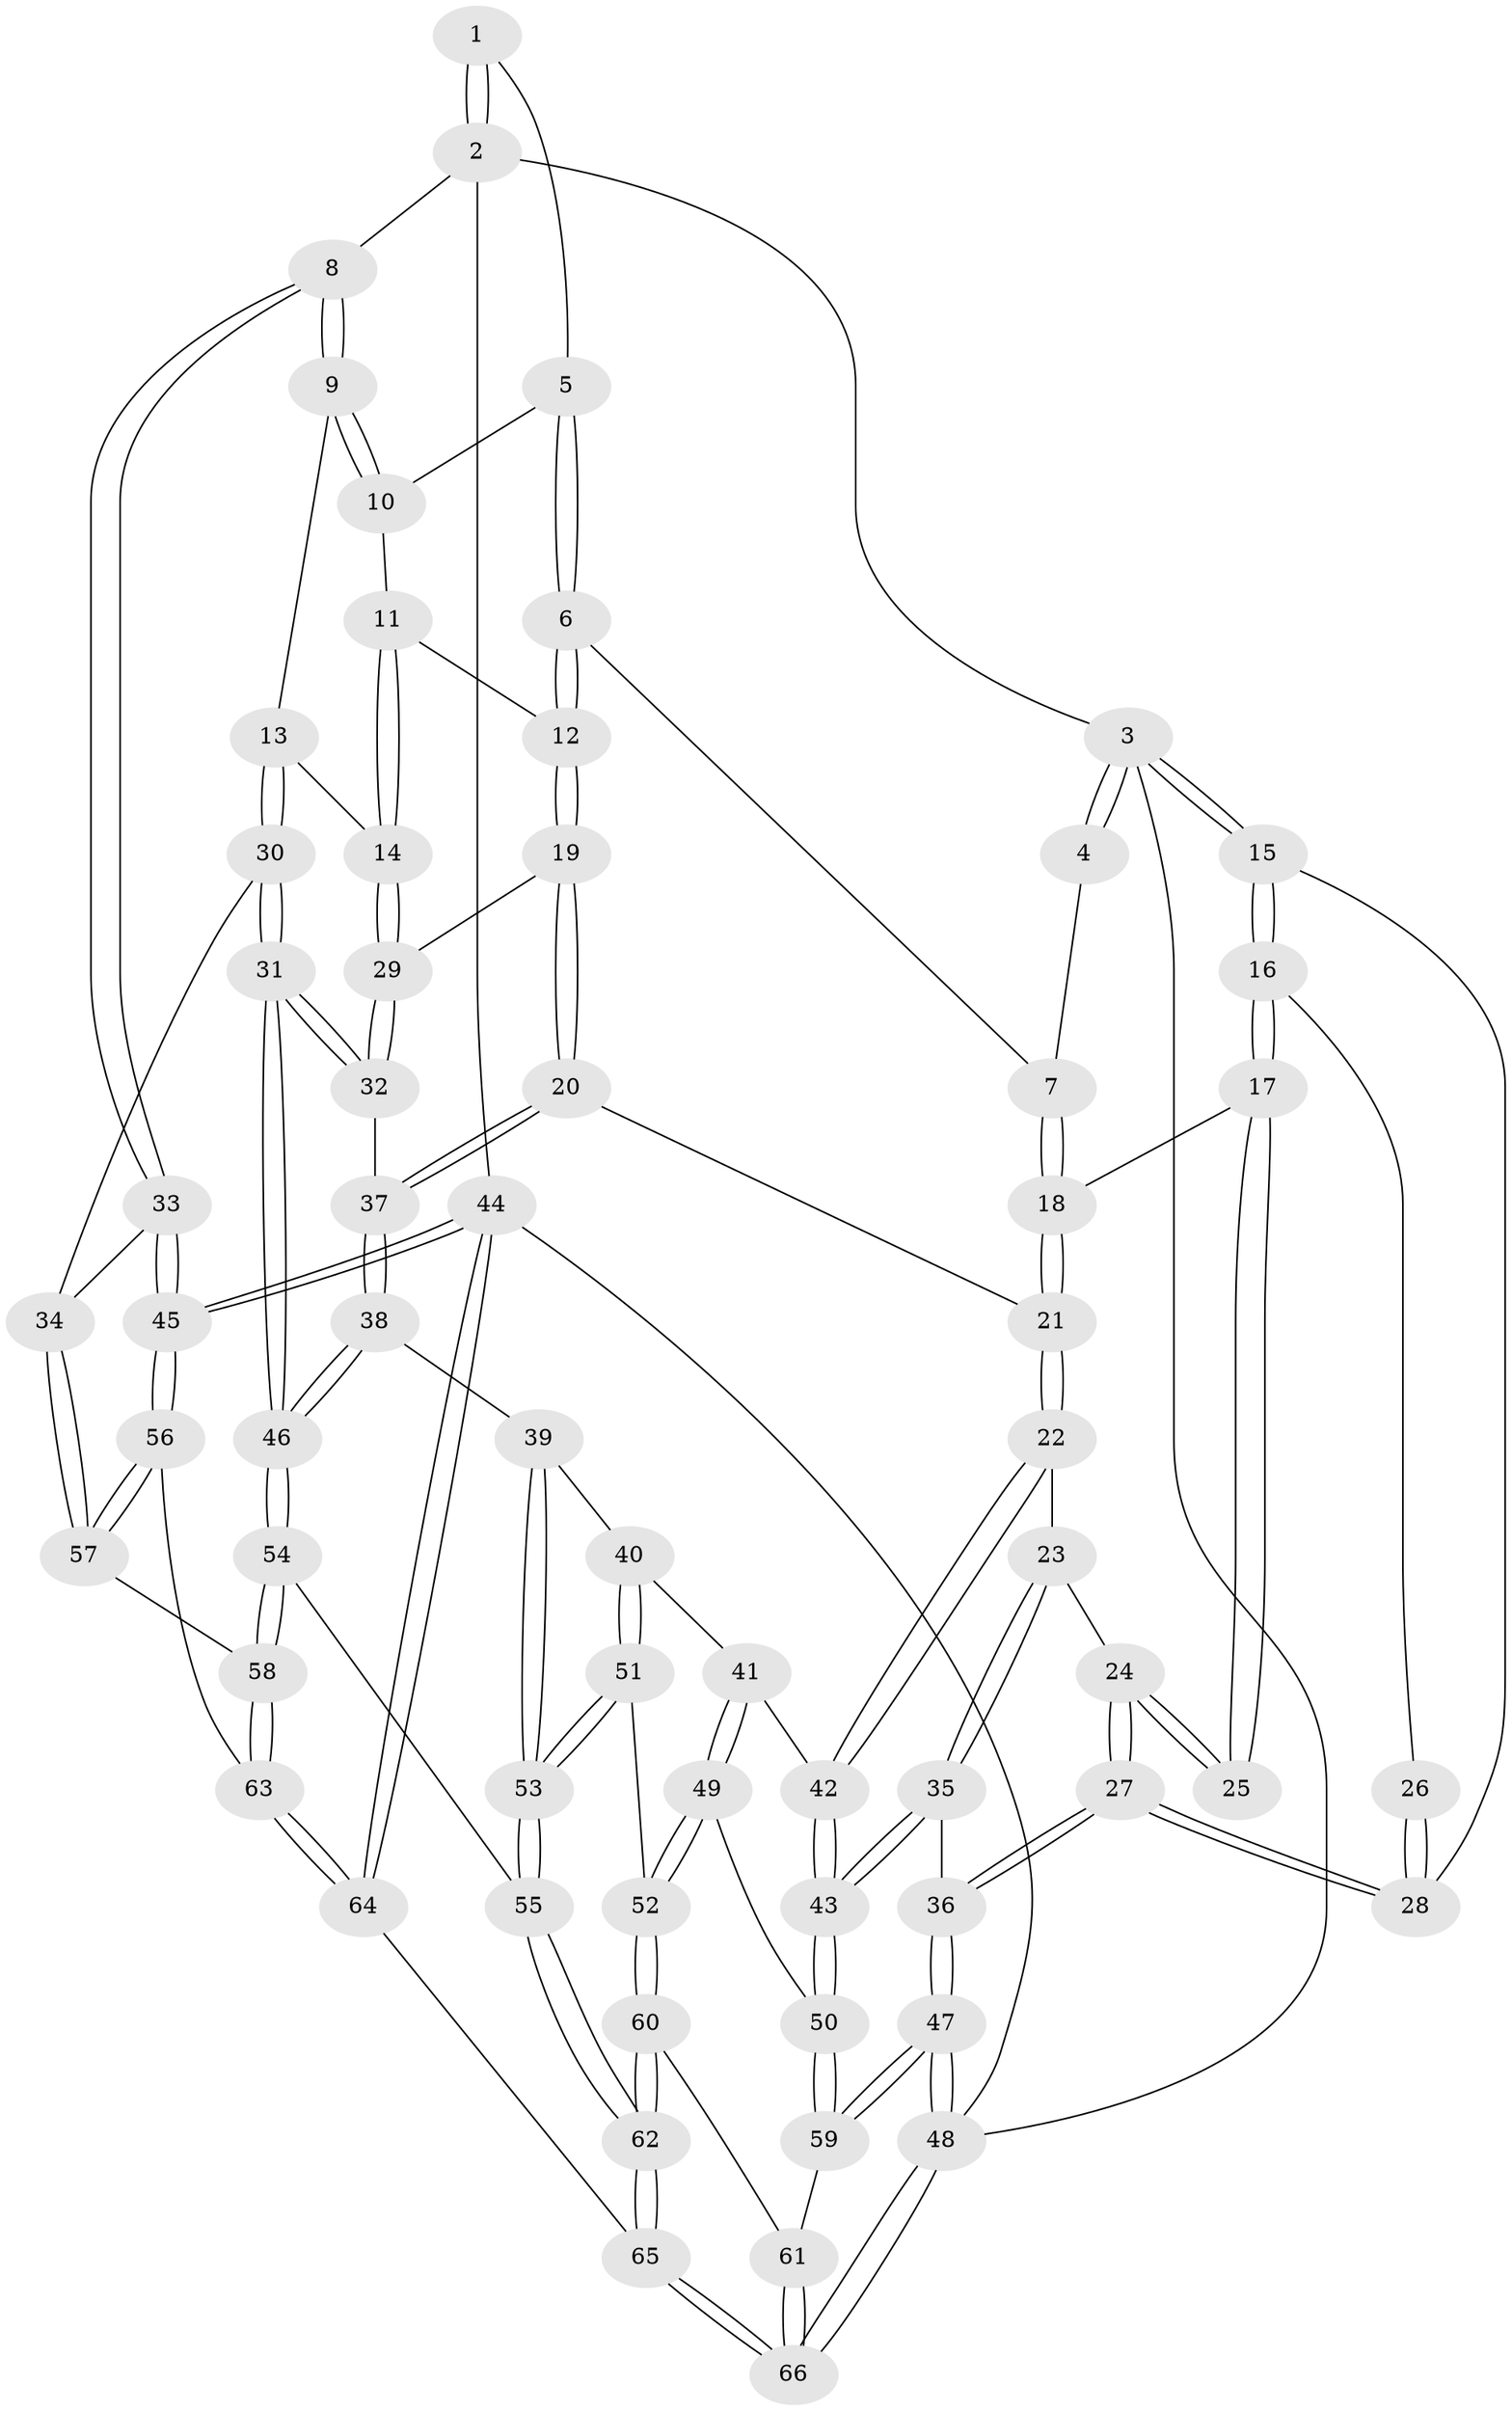 // Generated by graph-tools (version 1.1) at 2025/17/03/09/25 04:17:04]
// undirected, 66 vertices, 162 edges
graph export_dot {
graph [start="1"]
  node [color=gray90,style=filled];
  1 [pos="+0.7149264428057346+0"];
  2 [pos="+1+0"];
  3 [pos="+0+0"];
  4 [pos="+0.3843082185909793+0"];
  5 [pos="+0.6516396372126281+0.010613807340936133"];
  6 [pos="+0.5975449869599059+0.10039225725075901"];
  7 [pos="+0.333212104195054+0.08128590606238964"];
  8 [pos="+1+0.2169688246939271"];
  9 [pos="+0.8289899685854994+0.2693860051841454"];
  10 [pos="+0.739572858015023+0.16333663480767674"];
  11 [pos="+0.7047760236983448+0.20172484789200873"];
  12 [pos="+0.577786422203979+0.18262649883318133"];
  13 [pos="+0.7776653421716692+0.297118370256823"];
  14 [pos="+0.7698215658715043+0.2987884164860411"];
  15 [pos="+0+0"];
  16 [pos="+0+0"];
  17 [pos="+0.28717690580646454+0.12201843120570488"];
  18 [pos="+0.31644189067603+0.11377383234027622"];
  19 [pos="+0.5320241020849181+0.3210620129496839"];
  20 [pos="+0.506767946351627+0.3381655024169411"];
  21 [pos="+0.479758961519612+0.34205203227975056"];
  22 [pos="+0.43471402378726115+0.3783527907481018"];
  23 [pos="+0.3220285048783997+0.3689894744538542"];
  24 [pos="+0.17703731277138643+0.28765844034010063"];
  25 [pos="+0.2182748295968342+0.18990382432414088"];
  26 [pos="+0.14972244854623257+0.1593982013291798"];
  27 [pos="+0+0.40054522000411846"];
  28 [pos="+0+0.32955068864979886"];
  29 [pos="+0.6606170901579062+0.3315026992814409"];
  30 [pos="+0.8096901397171854+0.5446140958210433"];
  31 [pos="+0.8047305017248124+0.5458468844448777"];
  32 [pos="+0.7612823607057321+0.5023626804512895"];
  33 [pos="+1+0.33119383626103854"];
  34 [pos="+0.8363957252785469+0.544107235119831"];
  35 [pos="+0.10240725406826665+0.5453081534921885"];
  36 [pos="+0+0.4648194311465516"];
  37 [pos="+0.5712245709333396+0.4500597374014851"];
  38 [pos="+0.6137200111574306+0.5829055721728659"];
  39 [pos="+0.6079998915566824+0.5902176718461383"];
  40 [pos="+0.5913513363268248+0.5981474960360952"];
  41 [pos="+0.42900638170524846+0.5677378499401757"];
  42 [pos="+0.42022415137457714+0.4272784151412843"];
  43 [pos="+0.18087940487066706+0.6079670185866269"];
  44 [pos="+1+1"];
  45 [pos="+1+0.8500211673420122"];
  46 [pos="+0.7632084467981625+0.5815860656762303"];
  47 [pos="+0+1"];
  48 [pos="+0+1"];
  49 [pos="+0.3877602131533931+0.6865558262852186"];
  50 [pos="+0.19640441554621185+0.6329985592043998"];
  51 [pos="+0.5186981856798841+0.6866302139165845"];
  52 [pos="+0.4042496380290355+0.7123839104105862"];
  53 [pos="+0.6547123466318339+0.7844883938439917"];
  54 [pos="+0.7300528451565478+0.8075210237989804"];
  55 [pos="+0.6692284281523166+0.8063685450336788"];
  56 [pos="+1+0.8191869192166171"];
  57 [pos="+0.8912257805159007+0.6327709189573532"];
  58 [pos="+0.7761496852263862+0.8365103151507192"];
  59 [pos="+0.16794397773644418+0.7693251600258564"];
  60 [pos="+0.4110330077576976+0.8235443400728832"];
  61 [pos="+0.2552159263033837+0.889079603561811"];
  62 [pos="+0.5092670455599242+0.9092543482807387"];
  63 [pos="+0.7846961927546705+0.8442464656989845"];
  64 [pos="+0.7663388764958962+1"];
  65 [pos="+0.5178198962478993+1"];
  66 [pos="+0.09348550669262241+1"];
  1 -- 2;
  1 -- 2;
  1 -- 5;
  2 -- 3;
  2 -- 8;
  2 -- 44;
  3 -- 4;
  3 -- 4;
  3 -- 15;
  3 -- 15;
  3 -- 48;
  4 -- 7;
  5 -- 6;
  5 -- 6;
  5 -- 10;
  6 -- 7;
  6 -- 12;
  6 -- 12;
  7 -- 18;
  7 -- 18;
  8 -- 9;
  8 -- 9;
  8 -- 33;
  8 -- 33;
  9 -- 10;
  9 -- 10;
  9 -- 13;
  10 -- 11;
  11 -- 12;
  11 -- 14;
  11 -- 14;
  12 -- 19;
  12 -- 19;
  13 -- 14;
  13 -- 30;
  13 -- 30;
  14 -- 29;
  14 -- 29;
  15 -- 16;
  15 -- 16;
  15 -- 28;
  16 -- 17;
  16 -- 17;
  16 -- 26;
  17 -- 18;
  17 -- 25;
  17 -- 25;
  18 -- 21;
  18 -- 21;
  19 -- 20;
  19 -- 20;
  19 -- 29;
  20 -- 21;
  20 -- 37;
  20 -- 37;
  21 -- 22;
  21 -- 22;
  22 -- 23;
  22 -- 42;
  22 -- 42;
  23 -- 24;
  23 -- 35;
  23 -- 35;
  24 -- 25;
  24 -- 25;
  24 -- 27;
  24 -- 27;
  26 -- 28;
  26 -- 28;
  27 -- 28;
  27 -- 28;
  27 -- 36;
  27 -- 36;
  29 -- 32;
  29 -- 32;
  30 -- 31;
  30 -- 31;
  30 -- 34;
  31 -- 32;
  31 -- 32;
  31 -- 46;
  31 -- 46;
  32 -- 37;
  33 -- 34;
  33 -- 45;
  33 -- 45;
  34 -- 57;
  34 -- 57;
  35 -- 36;
  35 -- 43;
  35 -- 43;
  36 -- 47;
  36 -- 47;
  37 -- 38;
  37 -- 38;
  38 -- 39;
  38 -- 46;
  38 -- 46;
  39 -- 40;
  39 -- 53;
  39 -- 53;
  40 -- 41;
  40 -- 51;
  40 -- 51;
  41 -- 42;
  41 -- 49;
  41 -- 49;
  42 -- 43;
  42 -- 43;
  43 -- 50;
  43 -- 50;
  44 -- 45;
  44 -- 45;
  44 -- 64;
  44 -- 64;
  44 -- 48;
  45 -- 56;
  45 -- 56;
  46 -- 54;
  46 -- 54;
  47 -- 48;
  47 -- 48;
  47 -- 59;
  47 -- 59;
  48 -- 66;
  48 -- 66;
  49 -- 50;
  49 -- 52;
  49 -- 52;
  50 -- 59;
  50 -- 59;
  51 -- 52;
  51 -- 53;
  51 -- 53;
  52 -- 60;
  52 -- 60;
  53 -- 55;
  53 -- 55;
  54 -- 55;
  54 -- 58;
  54 -- 58;
  55 -- 62;
  55 -- 62;
  56 -- 57;
  56 -- 57;
  56 -- 63;
  57 -- 58;
  58 -- 63;
  58 -- 63;
  59 -- 61;
  60 -- 61;
  60 -- 62;
  60 -- 62;
  61 -- 66;
  61 -- 66;
  62 -- 65;
  62 -- 65;
  63 -- 64;
  63 -- 64;
  64 -- 65;
  65 -- 66;
  65 -- 66;
}

